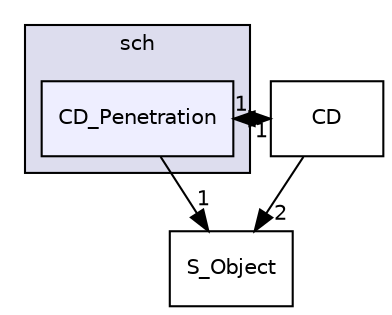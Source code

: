 digraph "include/sch/CD_Penetration" {
  compound=true
  node [ fontsize="10", fontname="Helvetica"];
  edge [ labelfontsize="10", labelfontname="Helvetica"];
  subgraph clusterdir_61da0f9624285bbe00d2dad11a7f8156 {
    graph [ bgcolor="#ddddee", pencolor="black", label="sch" fontname="Helvetica", fontsize="10", URL="dir_61da0f9624285bbe00d2dad11a7f8156.html"]
  dir_91e0b4b20e7ec91c961f9aea7587f6a8 [shape=box, label="CD_Penetration", style="filled", fillcolor="#eeeeff", pencolor="black", URL="dir_91e0b4b20e7ec91c961f9aea7587f6a8.html"];
  }
  dir_f83e346bec917a119cbc1759541ace74 [shape=box label="CD" URL="dir_f83e346bec917a119cbc1759541ace74.html"];
  dir_567f36aa30dd38e0b9f05da36590ac28 [shape=box label="S_Object" URL="dir_567f36aa30dd38e0b9f05da36590ac28.html"];
  dir_f83e346bec917a119cbc1759541ace74->dir_567f36aa30dd38e0b9f05da36590ac28 [headlabel="2", labeldistance=1.5 headhref="dir_000005_000009.html"];
  dir_f83e346bec917a119cbc1759541ace74->dir_91e0b4b20e7ec91c961f9aea7587f6a8 [headlabel="1", labeldistance=1.5 headhref="dir_000005_000006.html"];
  dir_91e0b4b20e7ec91c961f9aea7587f6a8->dir_f83e346bec917a119cbc1759541ace74 [headlabel="1", labeldistance=1.5 headhref="dir_000006_000005.html"];
  dir_91e0b4b20e7ec91c961f9aea7587f6a8->dir_567f36aa30dd38e0b9f05da36590ac28 [headlabel="1", labeldistance=1.5 headhref="dir_000006_000009.html"];
}
